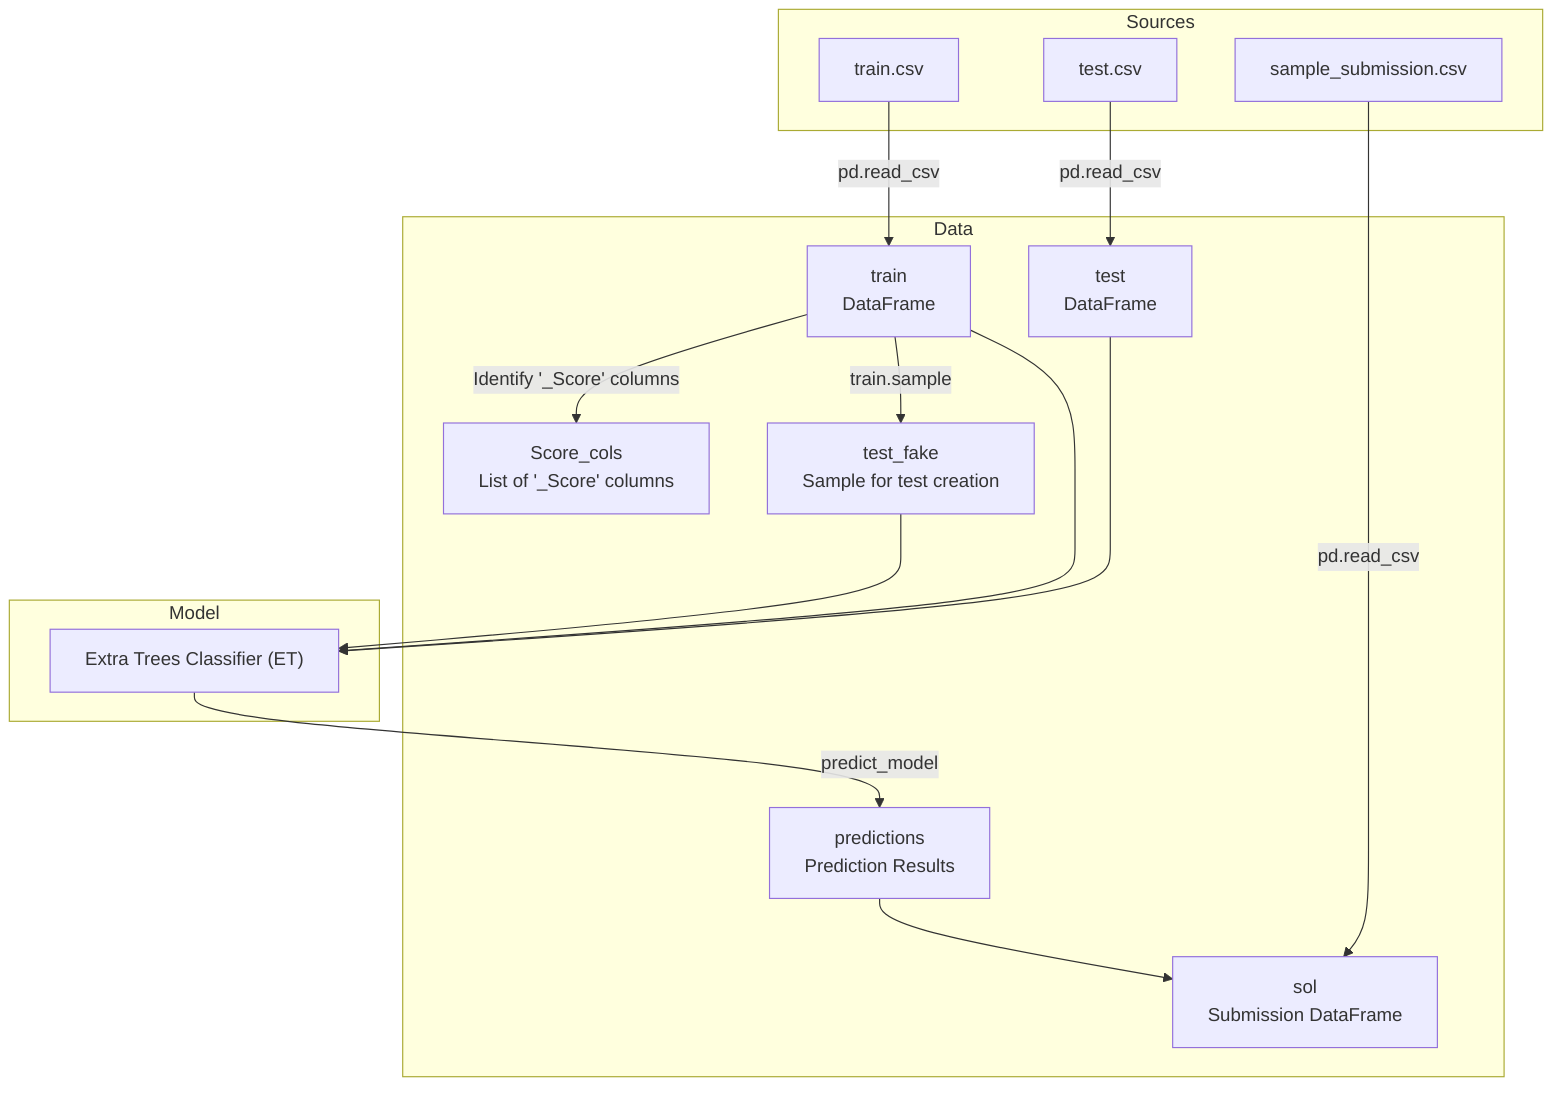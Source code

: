 flowchart TD
    %% Data Source Nodes
    subgraph Sources
        A1["train.csv"]
        A2["test.csv"]
        A3["sample_submission.csv"]
    end

    %% Data Processing Nodes
    subgraph Data
        B1["train\nDataFrame"]
        B2["test\nDataFrame"]
        B3["Score_cols\nList of '_Score' columns"]
        B4["test_fake\nSample for test creation"]
        B5["predictions\nPrediction Results"]
        B6["sol\nSubmission DataFrame"]
    end

    %% Model Node
    subgraph Model
        C1["Extra Trees Classifier (ET)"]
    end

    %% Data Source to Data Processing
    A1 --> |"pd.read_csv"| B1
    A2 --> |"pd.read_csv"| B2
    A3 --> |"pd.read_csv"| B6

    %% Data Processing Paths
    B1 --> |"Identify '_Score' columns"| B3
    B1 --> |"train.sample"| B4
    B1 --> C1
    B2 --> C1
    B4 --> C1
    C1 --> |"predict_model"| B5

    %% Predictions to Solution
    B5 --> B6